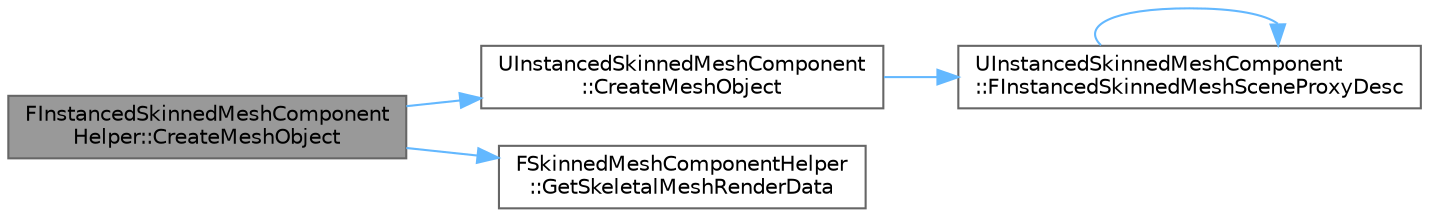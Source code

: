 digraph "FInstancedSkinnedMeshComponentHelper::CreateMeshObject"
{
 // INTERACTIVE_SVG=YES
 // LATEX_PDF_SIZE
  bgcolor="transparent";
  edge [fontname=Helvetica,fontsize=10,labelfontname=Helvetica,labelfontsize=10];
  node [fontname=Helvetica,fontsize=10,shape=box,height=0.2,width=0.4];
  rankdir="LR";
  Node1 [id="Node000001",label="FInstancedSkinnedMeshComponent\lHelper::CreateMeshObject",height=0.2,width=0.4,color="gray40", fillcolor="grey60", style="filled", fontcolor="black",tooltip=" "];
  Node1 -> Node2 [id="edge1_Node000001_Node000002",color="steelblue1",style="solid",tooltip=" "];
  Node2 [id="Node000002",label="UInstancedSkinnedMeshComponent\l::CreateMeshObject",height=0.2,width=0.4,color="grey40", fillcolor="white", style="filled",URL="$df/d4b/classUInstancedSkinnedMeshComponent.html#aeba020611d7477bef3adf43818fd168d",tooltip=" "];
  Node2 -> Node3 [id="edge2_Node000002_Node000003",color="steelblue1",style="solid",tooltip=" "];
  Node3 [id="Node000003",label="UInstancedSkinnedMeshComponent\l::FInstancedSkinnedMeshSceneProxyDesc",height=0.2,width=0.4,color="grey40", fillcolor="white", style="filled",URL="$df/d4b/classUInstancedSkinnedMeshComponent.html#a8e5b9e7f2580e763d1ffa0dd1be05593",tooltip=" "];
  Node3 -> Node3 [id="edge3_Node000003_Node000003",color="steelblue1",style="solid",tooltip=" "];
  Node1 -> Node4 [id="edge4_Node000001_Node000004",color="steelblue1",style="solid",tooltip=" "];
  Node4 [id="Node000004",label="FSkinnedMeshComponentHelper\l::GetSkeletalMeshRenderData",height=0.2,width=0.4,color="grey40", fillcolor="white", style="filled",URL="$d5/dc7/classFSkinnedMeshComponentHelper.html#a18d17c5ab31a1e334b89493c377b1d6b",tooltip=" "];
}
